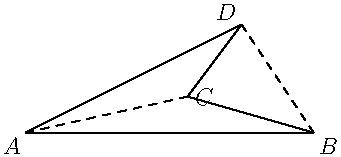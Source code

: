 unitsize(0.5inch);

draw((0, 0)--(3, 1.5)--(2.25, 0.5)--(4, 0)--cycle);

label("$A$", (0, 0), SW);
label("$D$", (3, 1.5), NW);
label("$C$", (2.25, 0.5), E);
label("$B$", (4, 0), SE);

draw((0, 0)--(2.25, 0.5), dashed);
draw((3, 1.5)--(4, 0), dashed);

